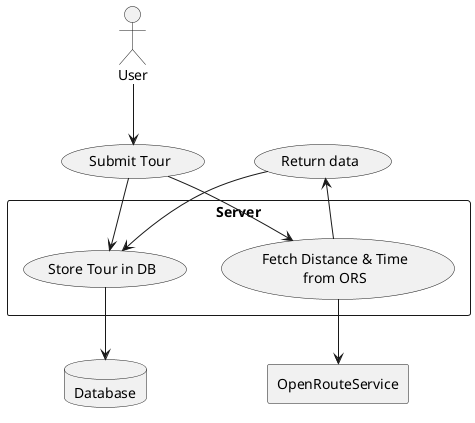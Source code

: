 @startuml

actor User
rectangle Server {
  usecase "Store Tour in DB" as UC_DB
  usecase "Fetch Distance & Time\nfrom ORS" as UC_ORS
}
database "Database" as DB
rectangle "OpenRouteService" as ORS

User --> (Submit Tour)
(Submit Tour) --> UC_DB
(Submit Tour) --> UC_ORS
UC_DB --> DB
UC_ORS --> ORS

UC_ORS --> (Return data)
(Return data)-->(UC_DB)
@enduml